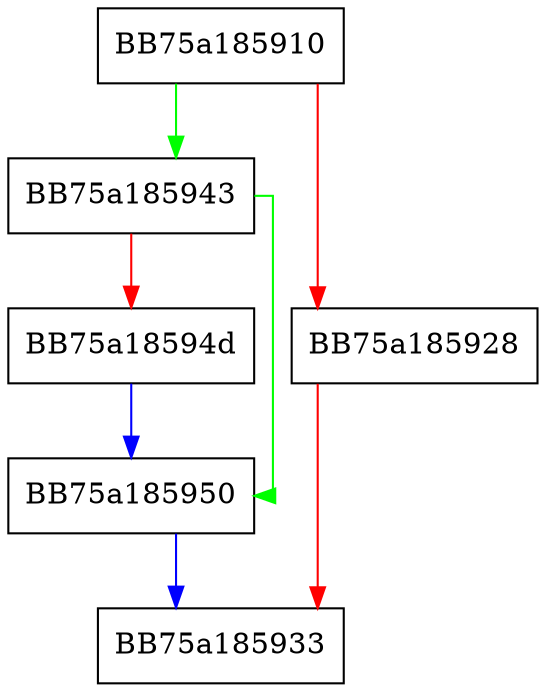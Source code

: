 digraph assign {
  node [shape="box"];
  graph [splines=ortho];
  BB75a185910 -> BB75a185943 [color="green"];
  BB75a185910 -> BB75a185928 [color="red"];
  BB75a185928 -> BB75a185933 [color="red"];
  BB75a185943 -> BB75a185950 [color="green"];
  BB75a185943 -> BB75a18594d [color="red"];
  BB75a18594d -> BB75a185950 [color="blue"];
  BB75a185950 -> BB75a185933 [color="blue"];
}